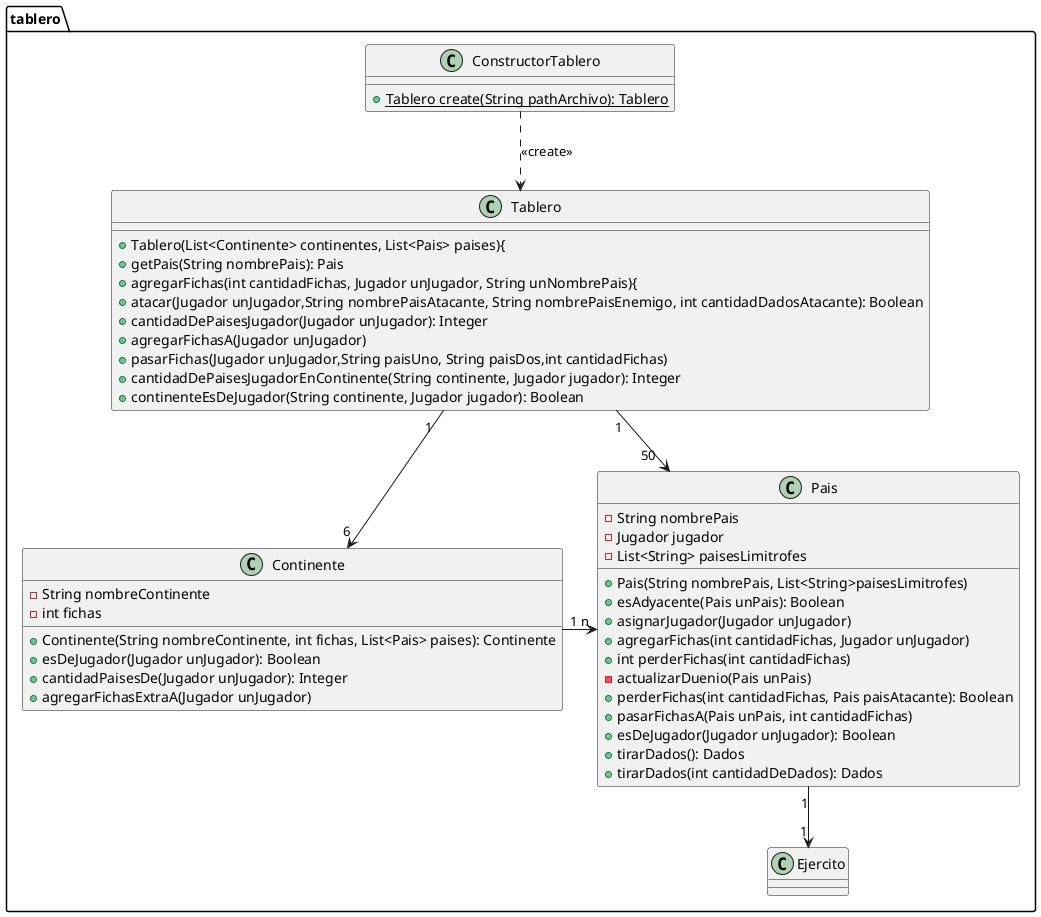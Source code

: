 @startuml
'https://plantuml.com/class-diagram

package tablero{

class Tablero{
    + Tablero(List<Continente> continentes, List<Pais> paises){
    + getPais(String nombrePais): Pais
    + agregarFichas(int cantidadFichas, Jugador unJugador, String unNombrePais){
    + atacar(Jugador unJugador,String nombrePaisAtacante, String nombrePaisEnemigo, int cantidadDadosAtacante): Boolean
    + cantidadDePaisesJugador(Jugador unJugador): Integer
    + agregarFichasA(Jugador unJugador)
    + pasarFichas(Jugador unJugador,String paisUno, String paisDos,int cantidadFichas)
    + cantidadDePaisesJugadorEnContinente(String continente, Jugador jugador): Integer
    + continenteEsDeJugador(String continente, Jugador jugador): Boolean
}

class ConstructorTablero{
    + {static} Tablero create(String pathArchivo): Tablero
}

class Continente{
    - String nombreContinente
    - int fichas

    + Continente(String nombreContinente, int fichas, List<Pais> paises): Continente
    + esDeJugador(Jugador unJugador): Boolean
    + cantidadPaisesDe(Jugador unJugador): Integer
    + agregarFichasExtraA(Jugador unJugador)
}

class Pais{
    - String nombrePais
    - Jugador jugador
    - List<String> paisesLimitrofes

    + Pais(String nombrePais, List<String>paisesLimitrofes)
    + esAdyacente(Pais unPais): Boolean
    + asignarJugador(Jugador unJugador)
    + agregarFichas(int cantidadFichas, Jugador unJugador)
    + int perderFichas(int cantidadFichas)
    - actualizarDuenio(Pais unPais)
    + perderFichas(int cantidadFichas, Pais paisAtacante): Boolean
    + pasarFichasA(Pais unPais, int cantidadFichas)
    + esDeJugador(Jugador unJugador): Boolean
    + tirarDados(): Dados
    + tirarDados(int cantidadDeDados): Dados
}

class Ejercito{}


Tablero"1  " --> "6 "Continente
Tablero"    1" --> "50  " Pais
Continente"1" -right-> "n"Pais
Pais "1" -down-> "1" Ejercito
ConstructorTablero ..> Tablero: <<create>>

}

@enduml